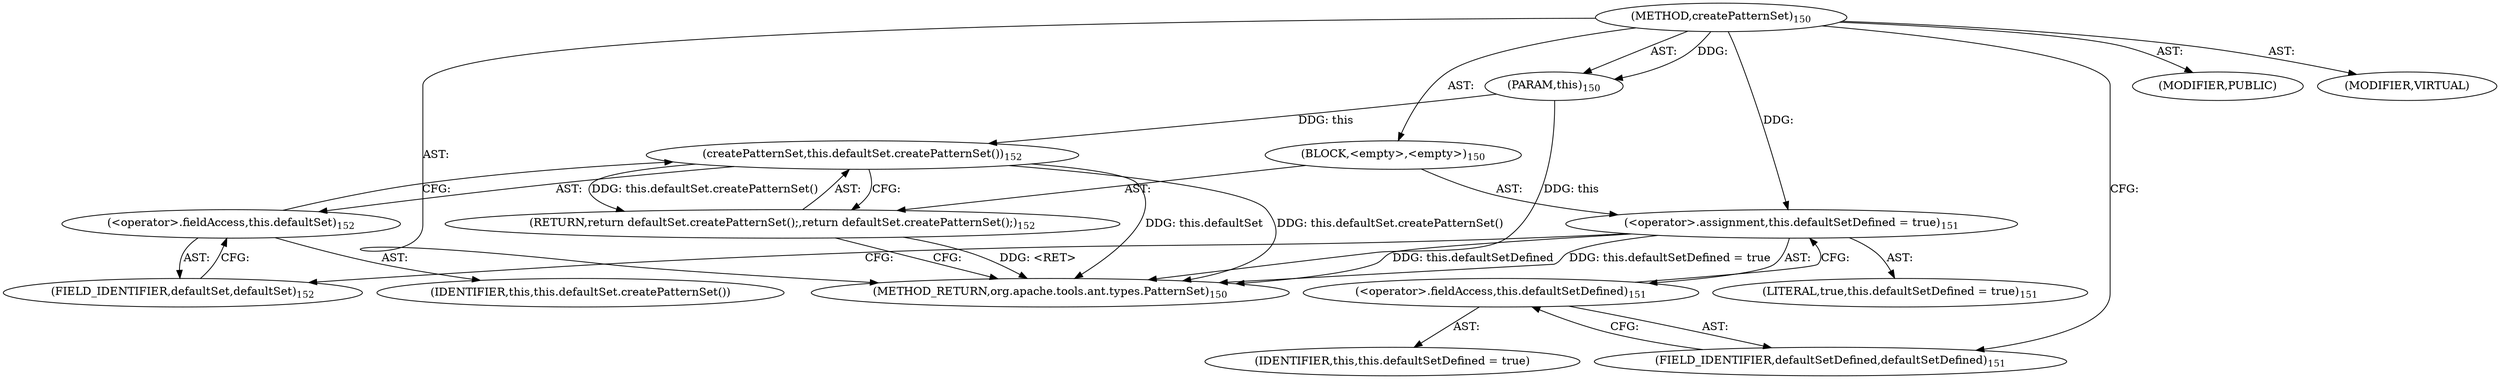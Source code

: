 digraph "createPatternSet" {  
"111669149703" [label = <(METHOD,createPatternSet)<SUB>150</SUB>> ]
"115964117009" [label = <(PARAM,this)<SUB>150</SUB>> ]
"25769803783" [label = <(BLOCK,&lt;empty&gt;,&lt;empty&gt;)<SUB>150</SUB>> ]
"30064771106" [label = <(&lt;operator&gt;.assignment,this.defaultSetDefined = true)<SUB>151</SUB>> ]
"30064771107" [label = <(&lt;operator&gt;.fieldAccess,this.defaultSetDefined)<SUB>151</SUB>> ]
"68719476781" [label = <(IDENTIFIER,this,this.defaultSetDefined = true)> ]
"55834574859" [label = <(FIELD_IDENTIFIER,defaultSetDefined,defaultSetDefined)<SUB>151</SUB>> ]
"90194313224" [label = <(LITERAL,true,this.defaultSetDefined = true)<SUB>151</SUB>> ]
"146028888066" [label = <(RETURN,return defaultSet.createPatternSet();,return defaultSet.createPatternSet();)<SUB>152</SUB>> ]
"30064771108" [label = <(createPatternSet,this.defaultSet.createPatternSet())<SUB>152</SUB>> ]
"30064771109" [label = <(&lt;operator&gt;.fieldAccess,this.defaultSet)<SUB>152</SUB>> ]
"68719476782" [label = <(IDENTIFIER,this,this.defaultSet.createPatternSet())> ]
"55834574860" [label = <(FIELD_IDENTIFIER,defaultSet,defaultSet)<SUB>152</SUB>> ]
"133143986193" [label = <(MODIFIER,PUBLIC)> ]
"133143986194" [label = <(MODIFIER,VIRTUAL)> ]
"128849018887" [label = <(METHOD_RETURN,org.apache.tools.ant.types.PatternSet)<SUB>150</SUB>> ]
  "111669149703" -> "115964117009"  [ label = "AST: "] 
  "111669149703" -> "25769803783"  [ label = "AST: "] 
  "111669149703" -> "133143986193"  [ label = "AST: "] 
  "111669149703" -> "133143986194"  [ label = "AST: "] 
  "111669149703" -> "128849018887"  [ label = "AST: "] 
  "25769803783" -> "30064771106"  [ label = "AST: "] 
  "25769803783" -> "146028888066"  [ label = "AST: "] 
  "30064771106" -> "30064771107"  [ label = "AST: "] 
  "30064771106" -> "90194313224"  [ label = "AST: "] 
  "30064771107" -> "68719476781"  [ label = "AST: "] 
  "30064771107" -> "55834574859"  [ label = "AST: "] 
  "146028888066" -> "30064771108"  [ label = "AST: "] 
  "30064771108" -> "30064771109"  [ label = "AST: "] 
  "30064771109" -> "68719476782"  [ label = "AST: "] 
  "30064771109" -> "55834574860"  [ label = "AST: "] 
  "30064771106" -> "55834574860"  [ label = "CFG: "] 
  "146028888066" -> "128849018887"  [ label = "CFG: "] 
  "30064771107" -> "30064771106"  [ label = "CFG: "] 
  "30064771108" -> "146028888066"  [ label = "CFG: "] 
  "55834574859" -> "30064771107"  [ label = "CFG: "] 
  "30064771109" -> "30064771108"  [ label = "CFG: "] 
  "55834574860" -> "30064771109"  [ label = "CFG: "] 
  "111669149703" -> "55834574859"  [ label = "CFG: "] 
  "146028888066" -> "128849018887"  [ label = "DDG: &lt;RET&gt;"] 
  "115964117009" -> "128849018887"  [ label = "DDG: this"] 
  "30064771106" -> "128849018887"  [ label = "DDG: this.defaultSetDefined"] 
  "30064771106" -> "128849018887"  [ label = "DDG: this.defaultSetDefined = true"] 
  "30064771108" -> "128849018887"  [ label = "DDG: this.defaultSet"] 
  "30064771108" -> "128849018887"  [ label = "DDG: this.defaultSet.createPatternSet()"] 
  "111669149703" -> "115964117009"  [ label = "DDG: "] 
  "111669149703" -> "30064771106"  [ label = "DDG: "] 
  "30064771108" -> "146028888066"  [ label = "DDG: this.defaultSet.createPatternSet()"] 
  "115964117009" -> "30064771108"  [ label = "DDG: this"] 
}
